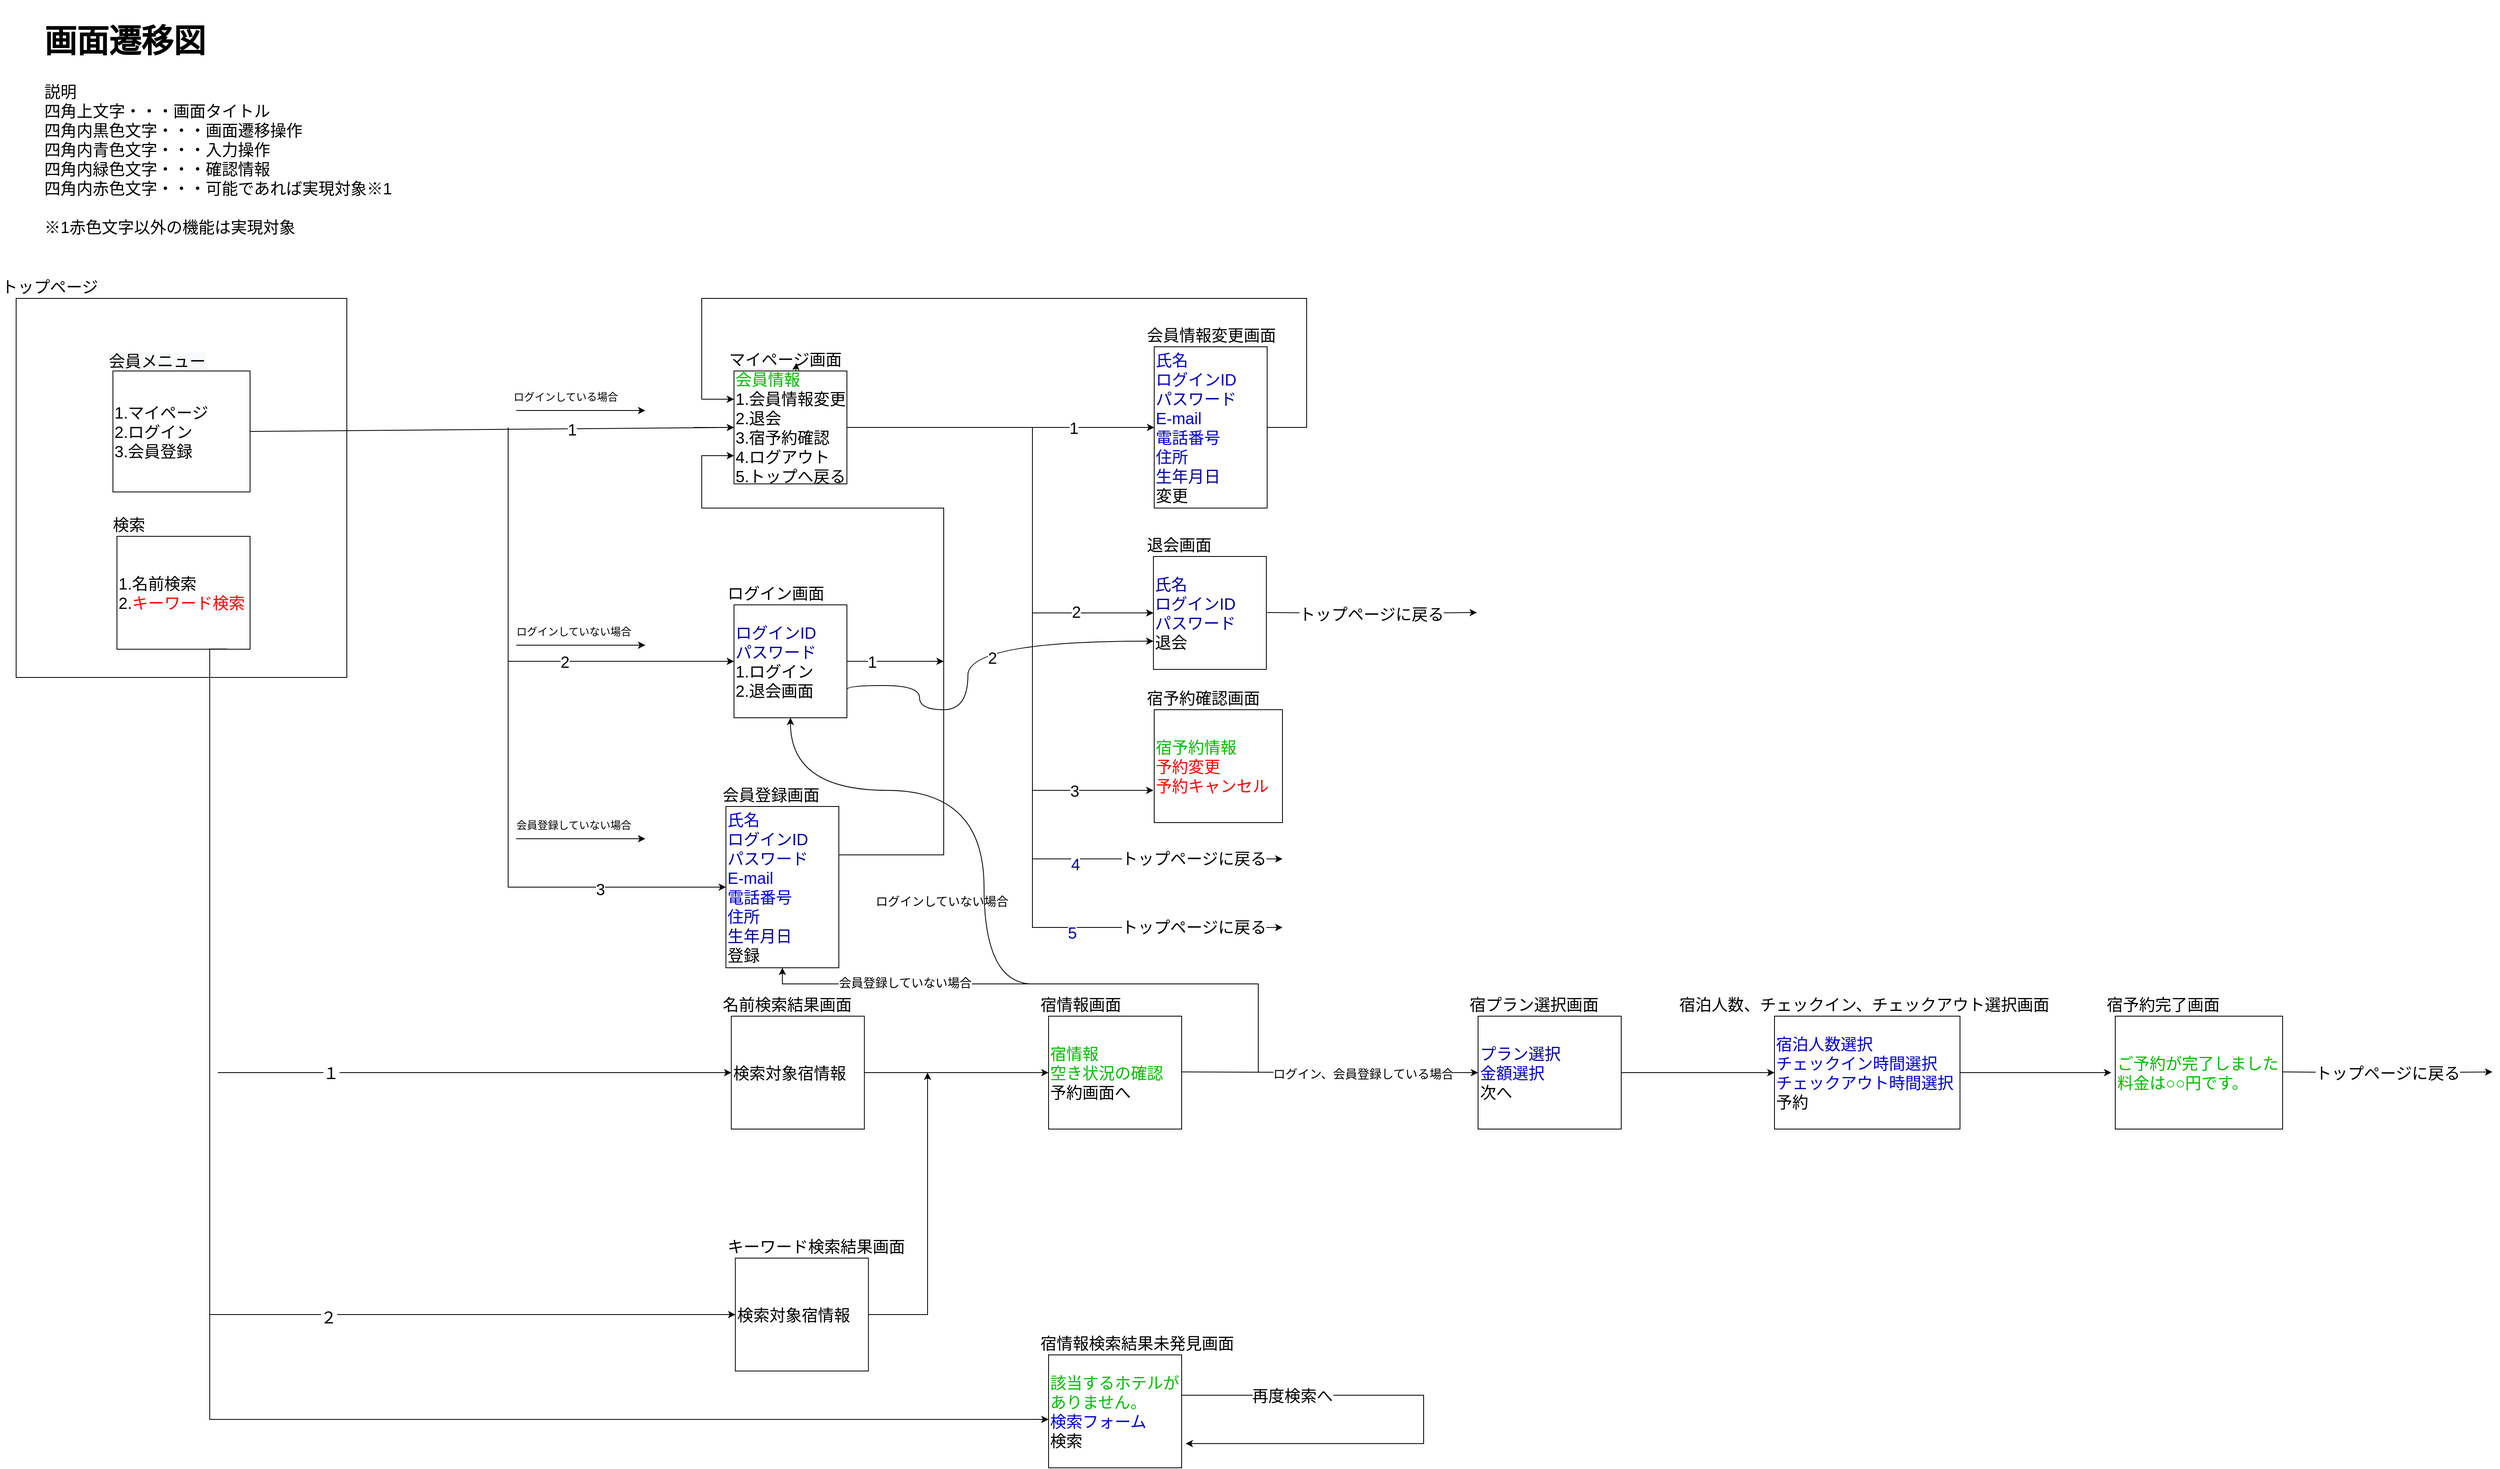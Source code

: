 <mxfile version="18.0.4" type="device"><diagram id="SCnkeToK2idK928pMim0" name="ページ1"><mxGraphModel dx="4572" dy="3904" grid="1" gridSize="10" guides="1" tooltips="1" connect="1" arrows="1" fold="1" page="1" pageScale="1" pageWidth="1100" pageHeight="1700" math="0" shadow="0"><root><mxCell id="0"/><mxCell id="1" parent="0"/><mxCell id="dKKwTY9NeeQIRmnHNCGu-58" value="" style="edgeStyle=segmentEdgeStyle;endArrow=classic;html=1;rounded=0;fontSize=20;fontColor=#000099;elbow=vertical;entryX=0;entryY=0.25;entryDx=0;entryDy=0;" parent="1" target="dKKwTY9NeeQIRmnHNCGu-34" edge="1"><mxGeometry width="50" height="50" relative="1" as="geometry"><mxPoint x="870" y="-230" as="sourcePoint"/><mxPoint y="-270" as="targetPoint"/><Array as="points"><mxPoint x="920" y="-230"/><mxPoint x="920" y="-390"/><mxPoint x="170" y="-390"/><mxPoint x="170" y="-265"/></Array></mxGeometry></mxCell><mxCell id="NG-KO3p0tFt5fAg9RqJ7-1" value="&lt;span style=&quot;font-size: 20px;&quot;&gt;&lt;br&gt;&lt;/span&gt;" style="rounded=0;whiteSpace=wrap;html=1;" parent="1" vertex="1"><mxGeometry x="-680" y="-390" width="410" height="470" as="geometry"/></mxCell><mxCell id="NG-KO3p0tFt5fAg9RqJ7-6" value="1.名前検索&lt;br&gt;2.&lt;font color=&quot;#ff0000&quot;&gt;キーワード検索&lt;/font&gt;" style="rounded=0;whiteSpace=wrap;html=1;fontSize=20;align=left;" parent="1" vertex="1"><mxGeometry x="-555" y="-95" width="165" height="140" as="geometry"/></mxCell><mxCell id="NG-KO3p0tFt5fAg9RqJ7-11" value="" style="endArrow=classic;html=1;rounded=0;fontSize=20;exitX=1;exitY=0.5;exitDx=0;exitDy=0;entryX=0;entryY=0.5;entryDx=0;entryDy=0;startArrow=none;" parent="1" source="dKKwTY9NeeQIRmnHNCGu-34" target="dKKwTY9NeeQIRmnHNCGu-39" edge="1"><mxGeometry width="50" height="50" relative="1" as="geometry"><mxPoint x="160" y="-230" as="sourcePoint"/><mxPoint x="450.0" y="-230" as="targetPoint"/></mxGeometry></mxCell><mxCell id="dKKwTY9NeeQIRmnHNCGu-83" value="1" style="edgeLabel;html=1;align=center;verticalAlign=middle;resizable=0;points=[];fontSize=20;fontColor=#000000;" parent="NG-KO3p0tFt5fAg9RqJ7-11" vertex="1" connectable="0"><mxGeometry x="0.473" relative="1" as="geometry"><mxPoint as="offset"/></mxGeometry></mxCell><mxCell id="NG-KO3p0tFt5fAg9RqJ7-15" value="" style="endArrow=classic;html=1;rounded=0;fontSize=20;entryX=0;entryY=0.5;entryDx=0;entryDy=0;exitX=1;exitY=0.5;exitDx=0;exitDy=0;" parent="1" source="dKKwTY9NeeQIRmnHNCGu-25" target="dKKwTY9NeeQIRmnHNCGu-34" edge="1"><mxGeometry width="50" height="50" relative="1" as="geometry"><mxPoint x="-610" y="-230" as="sourcePoint"/><mxPoint x="40" y="-230" as="targetPoint"/></mxGeometry></mxCell><mxCell id="ZjSdZu-xUcG2_jQLoo7G-3" value="1" style="edgeLabel;html=1;align=center;verticalAlign=middle;resizable=0;points=[];fontSize=20;" parent="NG-KO3p0tFt5fAg9RqJ7-15" vertex="1" connectable="0"><mxGeometry x="0.328" relative="1" as="geometry"><mxPoint as="offset"/></mxGeometry></mxCell><mxCell id="NG-KO3p0tFt5fAg9RqJ7-21" value="" style="endArrow=classic;html=1;rounded=0;fontSize=20;edgeStyle=elbowEdgeStyle;entryX=0;entryY=0.5;entryDx=0;entryDy=0;" parent="1" target="dKKwTY9NeeQIRmnHNCGu-36" edge="1"><mxGeometry width="50" height="50" relative="1" as="geometry"><mxPoint x="-70" y="-230" as="sourcePoint"/><mxPoint x="40" y="380" as="targetPoint"/><Array as="points"><mxPoint x="-70" y="-170"/><mxPoint x="-10" y="10"/><mxPoint x="-60" y="-130"/><mxPoint x="-36" y="120"/><mxPoint x="-36" y="650"/><mxPoint x="74" y="288.75"/><mxPoint x="104" y="318.75"/><mxPoint x="94" y="318.75"/><mxPoint x="104" y="348.75"/></Array></mxGeometry></mxCell><mxCell id="dKKwTY9NeeQIRmnHNCGu-82" value="3" style="edgeLabel;html=1;align=center;verticalAlign=middle;resizable=0;points=[];fontSize=20;fontColor=#000000;" parent="NG-KO3p0tFt5fAg9RqJ7-21" vertex="1" connectable="0"><mxGeometry x="0.628" y="-2" relative="1" as="geometry"><mxPoint as="offset"/></mxGeometry></mxCell><mxCell id="dKKwTY9NeeQIRmnHNCGu-25" value="&lt;div style=&quot;&quot;&gt;&lt;span style=&quot;background-color: initial; font-size: 20px;&quot;&gt;1.マイページ&lt;/span&gt;&lt;br&gt;&lt;/div&gt;&lt;div style=&quot;&quot;&gt;&lt;span style=&quot;font-size: 20px; background-color: initial;&quot;&gt;2.ログイン&lt;/span&gt;&lt;/div&gt;&lt;div style=&quot;&quot;&gt;&lt;span style=&quot;font-size: 20px;&quot;&gt;3.会員登録&lt;/span&gt;&lt;/div&gt;" style="rounded=0;whiteSpace=wrap;html=1;align=left;" parent="1" vertex="1"><mxGeometry x="-560" y="-300" width="170" height="150" as="geometry"/></mxCell><mxCell id="dKKwTY9NeeQIRmnHNCGu-28" style="edgeStyle=elbowEdgeStyle;rounded=0;orthogonalLoop=1;jettySize=auto;html=1;exitX=0.75;exitY=0;exitDx=0;exitDy=0;" parent="1" source="dKKwTY9NeeQIRmnHNCGu-25" target="dKKwTY9NeeQIRmnHNCGu-25" edge="1"><mxGeometry relative="1" as="geometry"/></mxCell><mxCell id="dKKwTY9NeeQIRmnHNCGu-31" value="トップページ" style="text;html=1;strokeColor=none;fillColor=none;align=left;verticalAlign=middle;whiteSpace=wrap;rounded=0;fontSize=20;" parent="1" vertex="1"><mxGeometry x="-700" y="-420" width="130" height="30" as="geometry"/></mxCell><mxCell id="dKKwTY9NeeQIRmnHNCGu-35" value="マイページ画面" style="text;html=1;strokeColor=none;fillColor=none;align=left;verticalAlign=middle;whiteSpace=wrap;rounded=0;fontSize=20;" parent="1" vertex="1"><mxGeometry x="201.67" y="-330" width="170" height="30" as="geometry"/></mxCell><mxCell id="dKKwTY9NeeQIRmnHNCGu-36" value="&lt;font style=&quot;&quot; color=&quot;#0000cc&quot;&gt;氏名&lt;br&gt;&lt;/font&gt;&lt;font color=&quot;#000099&quot;&gt;ログインID&lt;br&gt;パスワード&lt;/font&gt;&lt;br style=&quot;&quot;&gt;&lt;font style=&quot;&quot; color=&quot;#0000cc&quot;&gt;E-mail&lt;/font&gt;&lt;br style=&quot;&quot;&gt;&lt;font style=&quot;&quot; color=&quot;#0000cc&quot;&gt;電話番号&lt;/font&gt;&lt;br style=&quot;&quot;&gt;&lt;font style=&quot;&quot; color=&quot;#0000cc&quot;&gt;住所&lt;br&gt;&lt;/font&gt;&lt;font color=&quot;#000099&quot;&gt;生年月日&lt;/font&gt;&lt;br style=&quot;&quot;&gt;登録" style="rounded=0;whiteSpace=wrap;html=1;fontSize=20;align=left;" parent="1" vertex="1"><mxGeometry x="200" y="240" width="140" height="200" as="geometry"/></mxCell><mxCell id="dKKwTY9NeeQIRmnHNCGu-38" value="会員登録画面" style="text;html=1;strokeColor=none;fillColor=none;align=left;verticalAlign=middle;whiteSpace=wrap;rounded=0;fontSize=20;" parent="1" vertex="1"><mxGeometry x="194.17" y="210" width="140" height="30" as="geometry"/></mxCell><mxCell id="dKKwTY9NeeQIRmnHNCGu-39" value="&lt;font color=&quot;#0000cc&quot;&gt;氏名&lt;br&gt;ログインID&lt;br&gt;&lt;/font&gt;&lt;font color=&quot;#000099&quot;&gt;パスワード&lt;/font&gt;&lt;br&gt;&lt;font color=&quot;#0000cc&quot;&gt;E-mail&lt;/font&gt;&lt;br&gt;&lt;font color=&quot;#0000cc&quot;&gt;電話番号&lt;/font&gt;&lt;br&gt;&lt;font color=&quot;#0000cc&quot;&gt;住所&lt;br&gt;&lt;/font&gt;&lt;span style=&quot;color: rgb(0, 0, 153);&quot;&gt;生年月日&lt;/span&gt;&lt;br&gt;変更" style="rounded=0;whiteSpace=wrap;html=1;fontSize=20;align=left;" parent="1" vertex="1"><mxGeometry x="731" y="-330" width="140" height="200" as="geometry"/></mxCell><mxCell id="dKKwTY9NeeQIRmnHNCGu-40" value="会員情報変更画面" style="text;html=1;strokeColor=none;fillColor=none;align=left;verticalAlign=middle;whiteSpace=wrap;rounded=0;fontSize=20;" parent="1" vertex="1"><mxGeometry x="720" y="-360" width="170" height="30" as="geometry"/></mxCell><mxCell id="dKKwTY9NeeQIRmnHNCGu-41" value="&lt;font color=&quot;#000099&quot;&gt;氏名&lt;br&gt;ログインID&lt;br&gt;パスワード&lt;/font&gt;&lt;br&gt;退会" style="rounded=0;whiteSpace=wrap;html=1;fontSize=20;align=left;" parent="1" vertex="1"><mxGeometry x="730" y="-70" width="140" height="140" as="geometry"/></mxCell><mxCell id="dKKwTY9NeeQIRmnHNCGu-42" value="" style="edgeStyle=segmentEdgeStyle;endArrow=classic;html=1;rounded=0;fontSize=20;entryX=0;entryY=0.5;entryDx=0;entryDy=0;entryPerimeter=0;" parent="1" target="dKKwTY9NeeQIRmnHNCGu-41" edge="1"><mxGeometry width="50" height="50" relative="1" as="geometry"><mxPoint x="580" y="-230" as="sourcePoint"/><mxPoint x="720" as="targetPoint"/><Array as="points"><mxPoint x="580"/></Array></mxGeometry></mxCell><mxCell id="dKKwTY9NeeQIRmnHNCGu-84" value="2" style="edgeLabel;html=1;align=center;verticalAlign=middle;resizable=0;points=[];fontSize=20;fontColor=#000000;" parent="dKKwTY9NeeQIRmnHNCGu-42" vertex="1" connectable="0"><mxGeometry x="0.492" y="2" relative="1" as="geometry"><mxPoint as="offset"/></mxGeometry></mxCell><mxCell id="dKKwTY9NeeQIRmnHNCGu-43" value="退会画面" style="text;html=1;strokeColor=none;fillColor=none;align=left;verticalAlign=middle;whiteSpace=wrap;rounded=0;fontSize=20;" parent="1" vertex="1"><mxGeometry x="720" y="-100" width="140" height="30" as="geometry"/></mxCell><mxCell id="dKKwTY9NeeQIRmnHNCGu-50" value="" style="edgeStyle=segmentEdgeStyle;endArrow=classic;html=1;rounded=0;fontSize=20;" parent="1" edge="1"><mxGeometry width="50" height="50" relative="1" as="geometry"><mxPoint x="580" as="sourcePoint"/><mxPoint x="730" y="220" as="targetPoint"/><Array as="points"><mxPoint x="580" y="220"/><mxPoint x="650" y="220"/></Array></mxGeometry></mxCell><mxCell id="dKKwTY9NeeQIRmnHNCGu-85" value="3" style="edgeLabel;html=1;align=center;verticalAlign=middle;resizable=0;points=[];fontSize=20;fontColor=#000000;" parent="dKKwTY9NeeQIRmnHNCGu-50" vertex="1" connectable="0"><mxGeometry x="0.468" relative="1" as="geometry"><mxPoint as="offset"/></mxGeometry></mxCell><mxCell id="dKKwTY9NeeQIRmnHNCGu-51" value="&lt;font color=&quot;#00bb00&quot;&gt;宿予約情報&lt;/font&gt;&lt;br&gt;&lt;font color=&quot;#ff0000&quot;&gt;予約変更&lt;br&gt;予約キャンセル&lt;/font&gt;" style="rounded=0;whiteSpace=wrap;html=1;fontSize=20;align=left;" parent="1" vertex="1"><mxGeometry x="731" y="120" width="159" height="140" as="geometry"/></mxCell><mxCell id="dKKwTY9NeeQIRmnHNCGu-52" value="宿予約確認画面" style="text;html=1;strokeColor=none;fillColor=none;align=left;verticalAlign=middle;whiteSpace=wrap;rounded=0;fontSize=20;" parent="1" vertex="1"><mxGeometry x="720" y="90" width="170" height="30" as="geometry"/></mxCell><mxCell id="dKKwTY9NeeQIRmnHNCGu-57" value="" style="edgeStyle=orthogonalEdgeStyle;endArrow=classic;html=1;rounded=0;fontSize=20;fontColor=#000099;elbow=vertical;exitX=1;exitY=0.5;exitDx=0;exitDy=0;entryX=0;entryY=0.75;entryDx=0;entryDy=0;" parent="1" source="dKKwTY9NeeQIRmnHNCGu-36" target="dKKwTY9NeeQIRmnHNCGu-34" edge="1"><mxGeometry width="50" height="50" relative="1" as="geometry"><mxPoint x="240" y="385" as="sourcePoint"/><mxPoint x="200" y="-200" as="targetPoint"/><Array as="points"><mxPoint x="470" y="300"/><mxPoint x="470" y="-130"/><mxPoint x="170" y="-130"/><mxPoint x="170" y="-195"/></Array></mxGeometry></mxCell><mxCell id="dKKwTY9NeeQIRmnHNCGu-59" value="" style="endArrow=classic;html=1;rounded=0;fontSize=20;fontColor=#000099;elbow=vertical;" parent="1" target="dKKwTY9NeeQIRmnHNCGu-60" edge="1"><mxGeometry width="50" height="50" relative="1" as="geometry"><mxPoint x="-70" y="60" as="sourcePoint"/><mxPoint x="30" y="200" as="targetPoint"/></mxGeometry></mxCell><mxCell id="dKKwTY9NeeQIRmnHNCGu-81" value="2" style="edgeLabel;html=1;align=center;verticalAlign=middle;resizable=0;points=[];fontSize=20;fontColor=#000000;" parent="dKKwTY9NeeQIRmnHNCGu-59" vertex="1" connectable="0"><mxGeometry x="-0.608" y="1" relative="1" as="geometry"><mxPoint x="15" y="1" as="offset"/></mxGeometry></mxCell><mxCell id="dKKwTY9NeeQIRmnHNCGu-60" value="&lt;font color=&quot;#000099&quot;&gt;ログインID&lt;/font&gt;&lt;br&gt;&lt;font color=&quot;#000099&quot;&gt;パスワード&lt;/font&gt;&lt;br&gt;1.ログイン&lt;br&gt;2.退会画面" style="rounded=0;whiteSpace=wrap;html=1;fontSize=20;align=left;" parent="1" vertex="1"><mxGeometry x="210" y="-10" width="140" height="140" as="geometry"/></mxCell><mxCell id="dKKwTY9NeeQIRmnHNCGu-61" value="ログイン画面" style="text;html=1;strokeColor=none;fillColor=none;align=left;verticalAlign=middle;whiteSpace=wrap;rounded=0;fontSize=20;" parent="1" vertex="1"><mxGeometry x="200" y="-40" width="170" height="30" as="geometry"/></mxCell><mxCell id="dKKwTY9NeeQIRmnHNCGu-34" value="&lt;font color=&quot;#00bb00&quot;&gt;会員情報&lt;/font&gt;&lt;br&gt;1.会員情報変更&lt;br&gt;2.退会&lt;br&gt;3.宿予約確認&lt;br&gt;4.ログアウト&lt;br&gt;5.トップへ戻る" style="rounded=0;whiteSpace=wrap;html=1;fontSize=20;align=left;" parent="1" vertex="1"><mxGeometry x="210" y="-300" width="140" height="140" as="geometry"/></mxCell><mxCell id="dKKwTY9NeeQIRmnHNCGu-64" value="" style="endArrow=none;html=1;rounded=0;fontSize=20;exitX=1;exitY=0.5;exitDx=0;exitDy=0;entryX=0;entryY=0.5;entryDx=0;entryDy=0;" parent="1" target="dKKwTY9NeeQIRmnHNCGu-34" edge="1"><mxGeometry width="50" height="50" relative="1" as="geometry"><mxPoint x="160" y="-230" as="sourcePoint"/><mxPoint x="730" y="-230" as="targetPoint"/></mxGeometry></mxCell><mxCell id="dKKwTY9NeeQIRmnHNCGu-66" style="edgeStyle=orthogonalEdgeStyle;rounded=0;orthogonalLoop=1;jettySize=auto;html=1;exitX=0.5;exitY=1;exitDx=0;exitDy=0;fontSize=20;fontColor=#000099;elbow=vertical;" parent="1" source="dKKwTY9NeeQIRmnHNCGu-39" target="dKKwTY9NeeQIRmnHNCGu-39" edge="1"><mxGeometry relative="1" as="geometry"/></mxCell><mxCell id="dKKwTY9NeeQIRmnHNCGu-67" value="" style="endArrow=classic;html=1;rounded=0;fontSize=20;fontColor=#000099;elbow=vertical;exitX=1;exitY=0.5;exitDx=0;exitDy=0;" parent="1" source="dKKwTY9NeeQIRmnHNCGu-60" edge="1"><mxGeometry width="50" height="50" relative="1" as="geometry"><mxPoint x="360" y="200" as="sourcePoint"/><mxPoint x="470" y="60" as="targetPoint"/></mxGeometry></mxCell><mxCell id="qs8z_8P-lL80ywj2ECdk-6" value="1" style="edgeLabel;html=1;align=center;verticalAlign=middle;resizable=0;points=[];fontSize=20;" parent="dKKwTY9NeeQIRmnHNCGu-67" vertex="1" connectable="0"><mxGeometry x="-0.482" relative="1" as="geometry"><mxPoint as="offset"/></mxGeometry></mxCell><mxCell id="dKKwTY9NeeQIRmnHNCGu-68" value="" style="endArrow=classic;html=1;rounded=0;fontSize=20;fontColor=#000099;elbow=vertical;" parent="1" edge="1"><mxGeometry width="50" height="50" relative="1" as="geometry"><mxPoint x="-60" y="-251" as="sourcePoint"/><mxPoint x="100" y="-251" as="targetPoint"/></mxGeometry></mxCell><mxCell id="dKKwTY9NeeQIRmnHNCGu-69" value="&lt;font style=&quot;font-size: 13px;&quot; color=&quot;#000000&quot;&gt;ログインしている場合&lt;/font&gt;" style="edgeLabel;html=1;align=center;verticalAlign=middle;resizable=0;points=[];fontSize=20;fontColor=#000099;" parent="dKKwTY9NeeQIRmnHNCGu-68" vertex="1" connectable="0"><mxGeometry x="-0.292" y="-2" relative="1" as="geometry"><mxPoint x="4" y="-22" as="offset"/></mxGeometry></mxCell><mxCell id="dKKwTY9NeeQIRmnHNCGu-70" value="" style="endArrow=classic;html=1;rounded=0;fontSize=20;fontColor=#000099;elbow=vertical;" parent="1" edge="1"><mxGeometry width="50" height="50" relative="1" as="geometry"><mxPoint x="-60" y="40" as="sourcePoint"/><mxPoint x="100" y="40" as="targetPoint"/><Array as="points"><mxPoint x="20" y="40"/></Array></mxGeometry></mxCell><mxCell id="dKKwTY9NeeQIRmnHNCGu-71" value="&lt;font color=&quot;#000000&quot;&gt;&lt;span style=&quot;font-size: 13px;&quot;&gt;ログインしていない場合&lt;/span&gt;&lt;/font&gt;" style="edgeLabel;html=1;align=center;verticalAlign=middle;resizable=0;points=[];fontSize=20;fontColor=#000099;" parent="dKKwTY9NeeQIRmnHNCGu-70" vertex="1" connectable="0"><mxGeometry x="-0.292" y="-2" relative="1" as="geometry"><mxPoint x="14" y="-22" as="offset"/></mxGeometry></mxCell><mxCell id="dKKwTY9NeeQIRmnHNCGu-72" value="" style="endArrow=classic;html=1;rounded=0;fontSize=20;fontColor=#000099;elbow=vertical;" parent="1" edge="1"><mxGeometry width="50" height="50" relative="1" as="geometry"><mxPoint x="-60" y="280" as="sourcePoint"/><mxPoint x="100" y="280" as="targetPoint"/><Array as="points"><mxPoint x="20" y="280"/></Array></mxGeometry></mxCell><mxCell id="dKKwTY9NeeQIRmnHNCGu-73" value="&lt;font color=&quot;#000000&quot;&gt;&lt;span style=&quot;font-size: 13px;&quot;&gt;会員登録していない場合&lt;/span&gt;&lt;/font&gt;" style="edgeLabel;html=1;align=center;verticalAlign=middle;resizable=0;points=[];fontSize=20;fontColor=#000099;" parent="dKKwTY9NeeQIRmnHNCGu-72" vertex="1" connectable="0"><mxGeometry x="-0.292" y="-2" relative="1" as="geometry"><mxPoint x="14" y="-22" as="offset"/></mxGeometry></mxCell><mxCell id="dKKwTY9NeeQIRmnHNCGu-76" value="" style="endArrow=classic;html=1;rounded=0;fontSize=13;fontColor=#000000;elbow=vertical;" parent="1" edge="1"><mxGeometry relative="1" as="geometry"><mxPoint x="871" y="-0.5" as="sourcePoint"/><mxPoint x="1131" y="-0.5" as="targetPoint"/><Array as="points"><mxPoint x="1011" y="0.5"/></Array></mxGeometry></mxCell><mxCell id="dKKwTY9NeeQIRmnHNCGu-77" value="&lt;font style=&quot;font-size: 20px;&quot;&gt;トップページに戻る&lt;/font&gt;" style="edgeLabel;resizable=0;html=1;align=center;verticalAlign=middle;rounded=0;fontSize=13;fontColor=#000000;" parent="dKKwTY9NeeQIRmnHNCGu-76" connectable="0" vertex="1"><mxGeometry relative="1" as="geometry"><mxPoint x="-1" as="offset"/></mxGeometry></mxCell><mxCell id="dKKwTY9NeeQIRmnHNCGu-93" value="" style="edgeStyle=orthogonalEdgeStyle;rounded=0;orthogonalLoop=1;jettySize=auto;html=1;fontSize=20;fontColor=#FF0000;elbow=vertical;entryX=0;entryY=0.5;entryDx=0;entryDy=0;" parent="1" source="dKKwTY9NeeQIRmnHNCGu-87" target="dKKwTY9NeeQIRmnHNCGu-99" edge="1"><mxGeometry relative="1" as="geometry"><mxPoint x="474.17" y="570" as="targetPoint"/></mxGeometry></mxCell><mxCell id="dKKwTY9NeeQIRmnHNCGu-87" value="検索対象宿情報" style="rounded=0;whiteSpace=wrap;html=1;fontSize=20;align=left;" parent="1" vertex="1"><mxGeometry x="206.67" y="500" width="165" height="140" as="geometry"/></mxCell><mxCell id="dKKwTY9NeeQIRmnHNCGu-88" value="名前検索結果画面" style="text;html=1;strokeColor=none;fillColor=none;align=left;verticalAlign=middle;whiteSpace=wrap;rounded=0;fontSize=20;" parent="1" vertex="1"><mxGeometry x="194.17" y="470" width="190" height="30" as="geometry"/></mxCell><mxCell id="dKKwTY9NeeQIRmnHNCGu-89" value="" style="endArrow=classic;html=1;rounded=0;fontSize=20;fontColor=#000000;elbow=vertical;entryX=0;entryY=0.5;entryDx=0;entryDy=0;" parent="1" target="dKKwTY9NeeQIRmnHNCGu-87" edge="1"><mxGeometry width="50" height="50" relative="1" as="geometry"><mxPoint x="-430" y="570" as="sourcePoint"/><mxPoint x="1.67" y="470" as="targetPoint"/></mxGeometry></mxCell><mxCell id="dKKwTY9NeeQIRmnHNCGu-95" value="１" style="edgeLabel;html=1;align=center;verticalAlign=middle;resizable=0;points=[];fontSize=20;fontColor=#000000;" parent="dKKwTY9NeeQIRmnHNCGu-89" vertex="1" connectable="0"><mxGeometry x="-0.116" y="-1" relative="1" as="geometry"><mxPoint x="-142" y="-1" as="offset"/></mxGeometry></mxCell><mxCell id="dKKwTY9NeeQIRmnHNCGu-90" value="&lt;span style=&quot;&quot;&gt;検索対象宿情報&lt;/span&gt;" style="rounded=0;whiteSpace=wrap;html=1;fontSize=20;align=left;" parent="1" vertex="1"><mxGeometry x="211.67" y="800" width="165" height="140" as="geometry"/></mxCell><mxCell id="dKKwTY9NeeQIRmnHNCGu-91" value="キーワード検索結果画面" style="text;html=1;strokeColor=none;fillColor=none;align=left;verticalAlign=middle;whiteSpace=wrap;rounded=0;fontSize=20;" parent="1" vertex="1"><mxGeometry x="200" y="770" width="233.33" height="30" as="geometry"/></mxCell><mxCell id="dKKwTY9NeeQIRmnHNCGu-94" value="" style="endArrow=classic;html=1;rounded=0;fontSize=20;fontColor=#FF0000;edgeStyle=elbowEdgeStyle;exitX=0.828;exitY=0.998;exitDx=0;exitDy=0;exitPerimeter=0;" parent="1" source="NG-KO3p0tFt5fAg9RqJ7-6" edge="1"><mxGeometry width="50" height="50" relative="1" as="geometry"><mxPoint x="-410" y="130" as="sourcePoint"/><mxPoint x="211.67" y="870" as="targetPoint"/><Array as="points"><mxPoint x="-440" y="690"/><mxPoint x="-130" y="870"/><mxPoint x="-430" y="870"/></Array></mxGeometry></mxCell><mxCell id="dKKwTY9NeeQIRmnHNCGu-96" value="２" style="edgeLabel;html=1;align=center;verticalAlign=middle;resizable=0;points=[];fontSize=20;fontColor=#000000;" parent="dKKwTY9NeeQIRmnHNCGu-94" vertex="1" connectable="0"><mxGeometry x="0.326" y="-3" relative="1" as="geometry"><mxPoint as="offset"/></mxGeometry></mxCell><mxCell id="dKKwTY9NeeQIRmnHNCGu-97" value="" style="edgeStyle=segmentEdgeStyle;endArrow=classic;html=1;rounded=0;fontSize=20;fontColor=#000000;" parent="1" edge="1"><mxGeometry width="50" height="50" relative="1" as="geometry"><mxPoint x="376.67" y="870" as="sourcePoint"/><mxPoint x="450" y="570" as="targetPoint"/><Array as="points"><mxPoint x="450" y="870"/></Array></mxGeometry></mxCell><mxCell id="dKKwTY9NeeQIRmnHNCGu-99" value="&lt;font color=&quot;#00bb00&quot;&gt;宿情報&lt;/font&gt;&lt;br&gt;&lt;font color=&quot;#00bb00&quot;&gt;空き状況の確認&lt;/font&gt;&lt;br&gt;予約画面へ" style="rounded=0;whiteSpace=wrap;html=1;fontSize=20;align=left;" parent="1" vertex="1"><mxGeometry x="600" y="500" width="165" height="140" as="geometry"/></mxCell><mxCell id="dKKwTY9NeeQIRmnHNCGu-100" value="宿情報画面" style="text;html=1;strokeColor=none;fillColor=none;align=left;verticalAlign=middle;whiteSpace=wrap;rounded=0;fontSize=20;" parent="1" vertex="1"><mxGeometry x="587.5" y="470" width="190" height="30" as="geometry"/></mxCell><mxCell id="dKKwTY9NeeQIRmnHNCGu-101" value="&lt;font color=&quot;#000099&quot;&gt;プラン選択&lt;/font&gt;&lt;br&gt;&lt;font color=&quot;#0000cc&quot;&gt;金額選択&lt;/font&gt;&lt;br&gt;次へ" style="rounded=0;whiteSpace=wrap;html=1;fontSize=20;align=left;" parent="1" vertex="1"><mxGeometry x="1132.5" y="500" width="177.5" height="140" as="geometry"/></mxCell><mxCell id="dKKwTY9NeeQIRmnHNCGu-102" value="宿プラン選択画面" style="text;html=1;strokeColor=none;fillColor=none;align=left;verticalAlign=middle;whiteSpace=wrap;rounded=0;fontSize=20;" parent="1" vertex="1"><mxGeometry x="1120" y="470" width="190" height="30" as="geometry"/></mxCell><mxCell id="dKKwTY9NeeQIRmnHNCGu-103" value="" style="edgeStyle=orthogonalEdgeStyle;rounded=0;orthogonalLoop=1;jettySize=auto;html=1;fontSize=20;fontColor=#FF0000;elbow=vertical;entryX=0;entryY=0.5;entryDx=0;entryDy=0;" parent="1" target="dKKwTY9NeeQIRmnHNCGu-101" edge="1"><mxGeometry relative="1" as="geometry"><mxPoint x="765" y="569.17" as="sourcePoint"/><mxPoint x="950" y="569" as="targetPoint"/><Array as="points"/></mxGeometry></mxCell><mxCell id="ZjSdZu-xUcG2_jQLoo7G-11" value="ログイン、会員登録している場合" style="edgeLabel;html=1;align=center;verticalAlign=middle;resizable=0;points=[];fontSize=15;" parent="dKKwTY9NeeQIRmnHNCGu-103" vertex="1" connectable="0"><mxGeometry x="-0.267" relative="1" as="geometry"><mxPoint x="90" y="1" as="offset"/></mxGeometry></mxCell><mxCell id="dKKwTY9NeeQIRmnHNCGu-104" value="&lt;font color=&quot;#00bb00&quot;&gt;ご予約が完了しました&lt;/font&gt;&lt;br&gt;&lt;font color=&quot;#00bb00&quot;&gt;料金は○○円です。&lt;/font&gt;&lt;span style=&quot;color: rgba(0, 0, 0, 0); font-family: monospace; font-size: 0px;&quot;&gt;%3CmxGraphModel%3E%3Croot%3E%3CmxCell%20id%3D%220%22%2F%3E%3CmxCell%20id%3D%221%22%20parent%3D%220%22%2F%3E%3CmxCell%20id%3D%222%22%20value%3D%22%22%20style%3D%22endArrow%3Dclassic%3Bhtml%3D1%3Brounded%3D0%3BedgeStyle%3DorthogonalEdgeStyle%3B%22%20edge%3D%221%22%20parent%3D%221%22%3E%3CmxGeometry%20width%3D%2250%22%20height%3D%2250%22%20relative%3D%221%22%20as%3D%22geometry%22%3E%3CmxPoint%20x%3D%22520%22%20y%3D%22210%22%20as%3D%22sourcePoint%22%2F%3E%3CmxPoint%20x%3D%221560%22%20y%3D%22340%22%20as%3D%22targetPoint%22%2F%3E%3CArray%20as%3D%22points%22%3E%3CmxPoint%20x%3D%22520%22%20y%3D%22340%22%2F%3E%3CmxPoint%20x%3D%22520%22%20y%3D%22340%22%2F%3E%3C%2FArray%3E%3C%2FmxGeometry%3E%3C%2FmxCell%3E%3CmxCell%20id%3D%223%22%20value%3D%22%26lt%3Bfont%20color%3D%26quot%3B%2300bb00%26quot%3B%26gt%3B%E8%A9%B2%E5%BD%93%E3%81%99%E3%82%8B%E3%83%9B%E3%83%86%E3%83%AB%E3%81%8C%E3%81%82%E3%82%8A%E3%81%BE%E3%81%9B%E3%82%93%E3%80%82%26lt%3B%2Ffont%26gt%3B%22%20style%3D%22rounded%3D0%3BwhiteSpace%3Dwrap%3Bhtml%3D1%3BfontSize%3D20%3Balign%3Dleft%3B%22%20vertex%3D%221%22%20parent%3D%221%22%3E%3CmxGeometry%20x%3D%221560%22%20y%3D%22260%22%20width%3D%22165%22%20height%3D%22140%22%20as%3D%22geometry%22%2F%3E%3C%2FmxCell%3E%3CmxCell%20id%3D%224%22%20value%3D%22%E5%AE%BF%E6%83%85%E5%A0%B1%E6%A4%9C%E7%B4%A2%E7%B5%90%E6%9E%9C%E6%9C%AA%E7%99%BA%E8%A6%8B%E7%94%BB%E9%9D%A2%22%20style%3D%22text%3Bhtml%3D1%3BstrokeColor%3Dnone%3BfillColor%3Dnone%3Balign%3Dleft%3BverticalAlign%3Dmiddle%3BwhiteSpace%3Dwrap%3Brounded%3D0%3BfontSize%3D20%3B%22%20vertex%3D%221%22%20parent%3D%221%22%3E%3CmxGeometry%20x%3D%221547.5%22%20y%3D%22230%22%20width%3D%22252.5%22%20height%3D%2230%22%20as%3D%22geometry%22%2F%3E%3C%2FmxCell%3E%3CmxCell%20id%3D%225%22%20value%3D%22%22%20style%3D%22endArrow%3Dclassic%3Bhtml%3D1%3Brounded%3D0%3BfontColor%3D%2300BB00%3BexitX%3D1%3BexitY%3D0.5%3BexitDx%3D0%3BexitDy%3D0%3B%22%20edge%3D%221%22%20source%3D%223%22%20parent%3D%221%22%3E%3CmxGeometry%20width%3D%2250%22%20height%3D%2250%22%20relative%3D%221%22%20as%3D%22geometry%22%3E%3CmxPoint%20x%3D%221520%22%20y%3D%22210%22%20as%3D%22sourcePoint%22%2F%3E%3CmxPoint%20x%3D%222020%22%20y%3D%22330%22%20as%3D%22targetPoint%22%2F%3E%3C%2FmxGeometry%3E%3C%2FmxCell%3E%3CmxCell%20id%3D%226%22%20value%3D%22%26lt%3Bfont%20style%3D%26quot%3Bfont-size%3A%2020px%3B%26quot%3B%20color%3D%26quot%3B%23000000%26quot%3B%26gt%3B%E5%86%8D%E5%BA%A6%E6%A4%9C%E7%B4%A2%E3%81%B8%26lt%3B%2Ffont%26gt%3B%22%20style%3D%22edgeLabel%3Bhtml%3D1%3Balign%3Dcenter%3BverticalAlign%3Dmiddle%3Bresizable%3D0%3Bpoints%3D%5B%5D%3BfontColor%3D%2300BB00%3B%22%20vertex%3D%221%22%20connectable%3D%220%22%20parent%3D%225%22%3E%3CmxGeometry%20x%3D%22-0.339%22%20y%3D%22-5%22%20relative%3D%221%22%20as%3D%22geometry%22%3E%3CmxPoint%20x%3D%2219%22%20y%3D%22-5%22%20as%3D%22offset%22%2F%3E%3C%2FmxGeometry%3E%3C%2FmxCell%3E%3C%2Froot%3E%3C%2FmxGraphModel%3E&lt;/span&gt;" style="rounded=0;whiteSpace=wrap;html=1;fontSize=20;align=left;" parent="1" vertex="1"><mxGeometry x="1922.5" y="500" width="207.5" height="140" as="geometry"/></mxCell><mxCell id="dKKwTY9NeeQIRmnHNCGu-105" value="宿予約完了画面" style="text;html=1;strokeColor=none;fillColor=none;align=left;verticalAlign=middle;whiteSpace=wrap;rounded=0;fontSize=20;" parent="1" vertex="1"><mxGeometry x="1910" y="470" width="190" height="30" as="geometry"/></mxCell><mxCell id="dKKwTY9NeeQIRmnHNCGu-109" value="" style="endArrow=classic;html=1;rounded=0;fontSize=13;fontColor=#000000;elbow=vertical;" parent="1" edge="1"><mxGeometry relative="1" as="geometry"><mxPoint x="2130" y="569.17" as="sourcePoint"/><mxPoint x="2390" y="569.17" as="targetPoint"/><Array as="points"><mxPoint x="2270.0" y="570.17"/></Array></mxGeometry></mxCell><mxCell id="dKKwTY9NeeQIRmnHNCGu-110" value="&lt;font style=&quot;font-size: 20px;&quot;&gt;トップページに戻る&lt;/font&gt;" style="edgeLabel;resizable=0;html=1;align=center;verticalAlign=middle;rounded=0;fontSize=13;fontColor=#000000;" parent="dKKwTY9NeeQIRmnHNCGu-109" connectable="0" vertex="1"><mxGeometry relative="1" as="geometry"/></mxCell><mxCell id="qs8z_8P-lL80ywj2ECdk-2" value="" style="endArrow=classic;html=1;rounded=0;exitX=1;exitY=0.75;exitDx=0;exitDy=0;edgeStyle=orthogonalEdgeStyle;curved=1;entryX=0;entryY=0.75;entryDx=0;entryDy=0;" parent="1" source="dKKwTY9NeeQIRmnHNCGu-60" target="dKKwTY9NeeQIRmnHNCGu-41" edge="1"><mxGeometry width="50" height="50" relative="1" as="geometry"><mxPoint x="70" y="220" as="sourcePoint"/><mxPoint x="710" y="30" as="targetPoint"/><Array as="points"><mxPoint x="350" y="90"/><mxPoint x="440" y="90"/><mxPoint x="440" y="120"/><mxPoint x="500" y="120"/><mxPoint x="500" y="35"/></Array></mxGeometry></mxCell><mxCell id="ZjSdZu-xUcG2_jQLoo7G-4" value="2" style="edgeLabel;html=1;align=center;verticalAlign=middle;resizable=0;points=[];fontSize=20;" parent="qs8z_8P-lL80ywj2ECdk-2" vertex="1" connectable="0"><mxGeometry x="0.202" y="-20" relative="1" as="geometry"><mxPoint x="-1" as="offset"/></mxGeometry></mxCell><mxCell id="7UM3aBZyoHySmdkF05H7-3" value="" style="endArrow=classic;html=1;rounded=0;fontColor=#000099;edgeStyle=elbowEdgeStyle;" parent="1" edge="1"><mxGeometry width="50" height="50" relative="1" as="geometry"><mxPoint x="580" y="145" as="sourcePoint"/><mxPoint x="890" y="305" as="targetPoint"/><Array as="points"><mxPoint x="580" y="305"/></Array></mxGeometry></mxCell><mxCell id="7UM3aBZyoHySmdkF05H7-4" value="4" style="edgeLabel;html=1;align=center;verticalAlign=middle;resizable=0;points=[];fontColor=#000099;fontSize=20;" parent="7UM3aBZyoHySmdkF05H7-3" vertex="1" connectable="0"><mxGeometry x="-0.094" y="-6" relative="1" as="geometry"><mxPoint as="offset"/></mxGeometry></mxCell><mxCell id="7UM3aBZyoHySmdkF05H7-5" value="トップページに戻る" style="edgeLabel;html=1;align=center;verticalAlign=middle;resizable=0;points=[];fontSize=20;fontColor=#000000;" parent="7UM3aBZyoHySmdkF05H7-3" vertex="1" connectable="0"><mxGeometry x="0.398" y="1" relative="1" as="geometry"><mxPoint x="31" as="offset"/></mxGeometry></mxCell><mxCell id="7UM3aBZyoHySmdkF05H7-6" style="edgeStyle=elbowEdgeStyle;rounded=0;orthogonalLoop=1;jettySize=auto;html=1;exitX=1;exitY=0.75;exitDx=0;exitDy=0;fontSize=20;fontColor=#000000;" parent="1" edge="1"><mxGeometry relative="1" as="geometry"><mxPoint x="-130" y="-500" as="sourcePoint"/><mxPoint x="-130" y="-500" as="targetPoint"/></mxGeometry></mxCell><mxCell id="7UM3aBZyoHySmdkF05H7-7" value="&lt;h1&gt;画面遷移図&lt;/h1&gt;&lt;div&gt;説明&lt;/div&gt;&lt;div&gt;四角上文字・・・画面タイトル&lt;/div&gt;&lt;div&gt;四角内黒色文字・・・画面遷移操作&lt;/div&gt;&lt;div&gt;四角内青色文字・・・入力操作&lt;/div&gt;&lt;div&gt;四角内緑色文字・・・確認情報&lt;/div&gt;&lt;div&gt;四角内赤色文字・・・可能であれば実現対象※1&lt;/div&gt;&lt;div&gt;&lt;br&gt;&lt;/div&gt;&lt;div&gt;※1赤色文字以外の機能は実現対象&lt;/div&gt;&lt;div&gt;&lt;br&gt;&lt;/div&gt;" style="text;html=1;strokeColor=none;fillColor=none;spacing=5;spacingTop=-20;whiteSpace=wrap;overflow=hidden;rounded=0;fontSize=20;fontColor=#000000;" parent="1" vertex="1"><mxGeometry x="-650" y="-750" width="510" height="360" as="geometry"/></mxCell><mxCell id="ZjSdZu-xUcG2_jQLoo7G-7" value="" style="edgeStyle=orthogonalEdgeStyle;endArrow=classic;html=1;rounded=0;fontSize=20;entryX=0.5;entryY=1;entryDx=0;entryDy=0;" parent="1" target="dKKwTY9NeeQIRmnHNCGu-36" edge="1"><mxGeometry width="50" height="50" relative="1" as="geometry"><mxPoint x="860" y="570" as="sourcePoint"/><mxPoint x="280" y="430" as="targetPoint"/><Array as="points"><mxPoint x="860" y="460"/><mxPoint x="270" y="460"/></Array></mxGeometry></mxCell><mxCell id="ZjSdZu-xUcG2_jQLoo7G-8" value="&lt;font style=&quot;font-size: 15px;&quot;&gt;会員登録していない場合&lt;/font&gt;" style="edgeLabel;html=1;align=center;verticalAlign=middle;resizable=0;points=[];fontSize=20;" parent="ZjSdZu-xUcG2_jQLoo7G-7" vertex="1" connectable="0"><mxGeometry x="0.516" y="-4" relative="1" as="geometry"><mxPoint x="-2" as="offset"/></mxGeometry></mxCell><mxCell id="ZjSdZu-xUcG2_jQLoo7G-9" value="" style="edgeStyle=orthogonalEdgeStyle;endArrow=classic;html=1;rounded=0;fontSize=20;entryX=0.5;entryY=1;entryDx=0;entryDy=0;curved=1;" parent="1" target="dKKwTY9NeeQIRmnHNCGu-60" edge="1"><mxGeometry width="50" height="50" relative="1" as="geometry"><mxPoint x="580" y="460" as="sourcePoint"/><mxPoint x="280" y="160" as="targetPoint"/><Array as="points"><mxPoint x="520" y="460"/><mxPoint x="520" y="220"/><mxPoint x="280" y="220"/></Array></mxGeometry></mxCell><mxCell id="ZjSdZu-xUcG2_jQLoo7G-10" value="&lt;font style=&quot;font-size: 15px;&quot;&gt;ログインしていない場合&lt;/font&gt;" style="text;html=1;strokeColor=none;fillColor=none;align=center;verticalAlign=middle;whiteSpace=wrap;rounded=0;fontSize=20;" parent="1" vertex="1"><mxGeometry x="347.5" y="330" width="240" height="50" as="geometry"/></mxCell><mxCell id="lRhu8VCpkL3goemxb4XU-3" style="edgeStyle=orthogonalEdgeStyle;rounded=0;orthogonalLoop=1;jettySize=auto;html=1;exitX=0.5;exitY=1;exitDx=0;exitDy=0;entryX=0.504;entryY=0.667;entryDx=0;entryDy=0;entryPerimeter=0;" parent="1" source="dKKwTY9NeeQIRmnHNCGu-35" target="dKKwTY9NeeQIRmnHNCGu-35" edge="1"><mxGeometry relative="1" as="geometry"/></mxCell><mxCell id="lRhu8VCpkL3goemxb4XU-4" value="&#10;&lt;span style=&quot;color: rgb(0, 0, 0); font-family: Helvetica; font-size: 20px; font-style: normal; font-variant-ligatures: normal; font-variant-caps: normal; font-weight: 400; letter-spacing: normal; orphans: 2; text-align: center; text-indent: 0px; text-transform: none; widows: 2; word-spacing: 0px; -webkit-text-stroke-width: 0px; background-color: rgb(248, 249, 250); text-decoration-thickness: initial; text-decoration-style: initial; text-decoration-color: initial; float: none; display: inline !important;&quot;&gt;会員メニュー&lt;/span&gt;&#10;&#10;" style="text;html=1;strokeColor=none;fillColor=none;align=center;verticalAlign=middle;whiteSpace=wrap;rounded=0;" parent="1" vertex="1"><mxGeometry x="-570" y="-320" width="130" height="30" as="geometry"/></mxCell><mxCell id="lRhu8VCpkL3goemxb4XU-9" value="&lt;span style=&quot;font-size: 20px; text-align: left;&quot;&gt;検索&lt;/span&gt;" style="text;html=1;strokeColor=none;fillColor=none;align=center;verticalAlign=middle;whiteSpace=wrap;rounded=0;" parent="1" vertex="1"><mxGeometry x="-570" y="-125" width="60" height="30" as="geometry"/></mxCell><mxCell id="XjUXdOo2ewnSDv4QhC4f-1" value="" style="endArrow=classic;html=1;rounded=0;edgeStyle=orthogonalEdgeStyle;" parent="1" edge="1"><mxGeometry width="50" height="50" relative="1" as="geometry"><mxPoint x="-440" y="870" as="sourcePoint"/><mxPoint x="600" y="1000" as="targetPoint"/><Array as="points"><mxPoint x="-440" y="1000"/><mxPoint x="-440" y="1000"/></Array></mxGeometry></mxCell><mxCell id="XjUXdOo2ewnSDv4QhC4f-2" value="&lt;font color=&quot;#00bb00&quot;&gt;該当するホテルがありません。&lt;/font&gt;&lt;br&gt;&lt;font color=&quot;#0000cc&quot;&gt;検索フォーム&lt;/font&gt;&lt;br&gt;検索" style="rounded=0;whiteSpace=wrap;html=1;fontSize=20;align=left;" parent="1" vertex="1"><mxGeometry x="600" y="920" width="165" height="140" as="geometry"/></mxCell><mxCell id="XjUXdOo2ewnSDv4QhC4f-3" value="宿情報検索結果未発見画面" style="text;html=1;strokeColor=none;fillColor=none;align=left;verticalAlign=middle;whiteSpace=wrap;rounded=0;fontSize=20;" parent="1" vertex="1"><mxGeometry x="587.5" y="890" width="252.5" height="30" as="geometry"/></mxCell><mxCell id="XjUXdOo2ewnSDv4QhC4f-6" value="" style="endArrow=classic;html=1;rounded=0;fontSize=20;fontColor=#00BB00;exitX=1;exitY=0.5;exitDx=0;exitDy=0;entryX=0;entryY=0.5;entryDx=0;entryDy=0;" parent="1" target="XjUXdOo2ewnSDv4QhC4f-7" edge="1"><mxGeometry width="50" height="50" relative="1" as="geometry"><mxPoint x="1310" y="570" as="sourcePoint"/><mxPoint x="1490" y="570" as="targetPoint"/></mxGeometry></mxCell><mxCell id="XjUXdOo2ewnSDv4QhC4f-7" value="&lt;font style=&quot;font-size: 20px;&quot;&gt;&lt;font color=&quot;#0000cc&quot;&gt;宿泊人数選択&lt;/font&gt;&lt;br&gt;&lt;font color=&quot;#0000cc&quot;&gt;チェックイン時間選択&lt;/font&gt;&lt;br&gt;&lt;font color=&quot;#0000cc&quot;&gt;チェックアウト時間選択&lt;/font&gt;&lt;br&gt;予約&lt;br&gt;&lt;/font&gt;" style="rounded=0;whiteSpace=wrap;html=1;align=left;" parent="1" vertex="1"><mxGeometry x="1500" y="500" width="230" height="140" as="geometry"/></mxCell><mxCell id="XjUXdOo2ewnSDv4QhC4f-8" value="宿泊人数、チェックイン、チェックアウト選択画面" style="text;html=1;strokeColor=none;fillColor=none;align=left;verticalAlign=middle;whiteSpace=wrap;rounded=0;fontSize=20;" parent="1" vertex="1"><mxGeometry x="1380" y="470" width="480" height="30" as="geometry"/></mxCell><mxCell id="XjUXdOo2ewnSDv4QhC4f-9" value="" style="endArrow=classic;html=1;rounded=0;fontSize=20;fontColor=#000000;exitX=1;exitY=0.5;exitDx=0;exitDy=0;entryX=0;entryY=0.5;entryDx=0;entryDy=0;" parent="1" source="XjUXdOo2ewnSDv4QhC4f-7" edge="1"><mxGeometry width="50" height="50" relative="1" as="geometry"><mxPoint x="1630" y="480" as="sourcePoint"/><mxPoint x="1917.5" y="570" as="targetPoint"/></mxGeometry></mxCell><mxCell id="XjUXdOo2ewnSDv4QhC4f-10" value="" style="endArrow=classic;html=1;rounded=0;fontColor=#000099;edgeStyle=elbowEdgeStyle;" parent="1" edge="1"><mxGeometry width="50" height="50" relative="1" as="geometry"><mxPoint x="580" y="300" as="sourcePoint"/><mxPoint x="890" y="390" as="targetPoint"/><Array as="points"><mxPoint x="580" y="420"/></Array></mxGeometry></mxCell><mxCell id="XjUXdOo2ewnSDv4QhC4f-11" value="5" style="edgeLabel;html=1;align=center;verticalAlign=middle;resizable=0;points=[];fontColor=#000099;fontSize=20;" parent="XjUXdOo2ewnSDv4QhC4f-10" vertex="1" connectable="0"><mxGeometry x="-0.094" y="-6" relative="1" as="geometry"><mxPoint x="-42" as="offset"/></mxGeometry></mxCell><mxCell id="XjUXdOo2ewnSDv4QhC4f-12" value="トップページに戻る" style="edgeLabel;html=1;align=center;verticalAlign=middle;resizable=0;points=[];fontSize=20;fontColor=#000000;" parent="XjUXdOo2ewnSDv4QhC4f-10" vertex="1" connectable="0"><mxGeometry x="0.398" y="1" relative="1" as="geometry"><mxPoint x="10" as="offset"/></mxGeometry></mxCell><mxCell id="0ouXlR5sxVKadmGYNJwR-1" value="" style="endArrow=classic;html=1;rounded=0;fontColor=#00BB00;edgeStyle=orthogonalEdgeStyle;" edge="1" parent="1"><mxGeometry width="50" height="50" relative="1" as="geometry"><mxPoint x="765" y="970" as="sourcePoint"/><mxPoint x="770" y="1030.0" as="targetPoint"/><Array as="points"><mxPoint x="1065" y="970"/><mxPoint x="1065" y="1030"/></Array></mxGeometry></mxCell><mxCell id="0ouXlR5sxVKadmGYNJwR-2" value="&lt;font style=&quot;font-size: 20px;&quot; color=&quot;#000000&quot;&gt;再度検索へ&lt;/font&gt;" style="edgeLabel;html=1;align=center;verticalAlign=middle;resizable=0;points=[];fontColor=#00BB00;" vertex="1" connectable="0" parent="0ouXlR5sxVKadmGYNJwR-1"><mxGeometry x="-0.339" y="-5" relative="1" as="geometry"><mxPoint x="-80" y="-5" as="offset"/></mxGeometry></mxCell></root></mxGraphModel></diagram></mxfile>